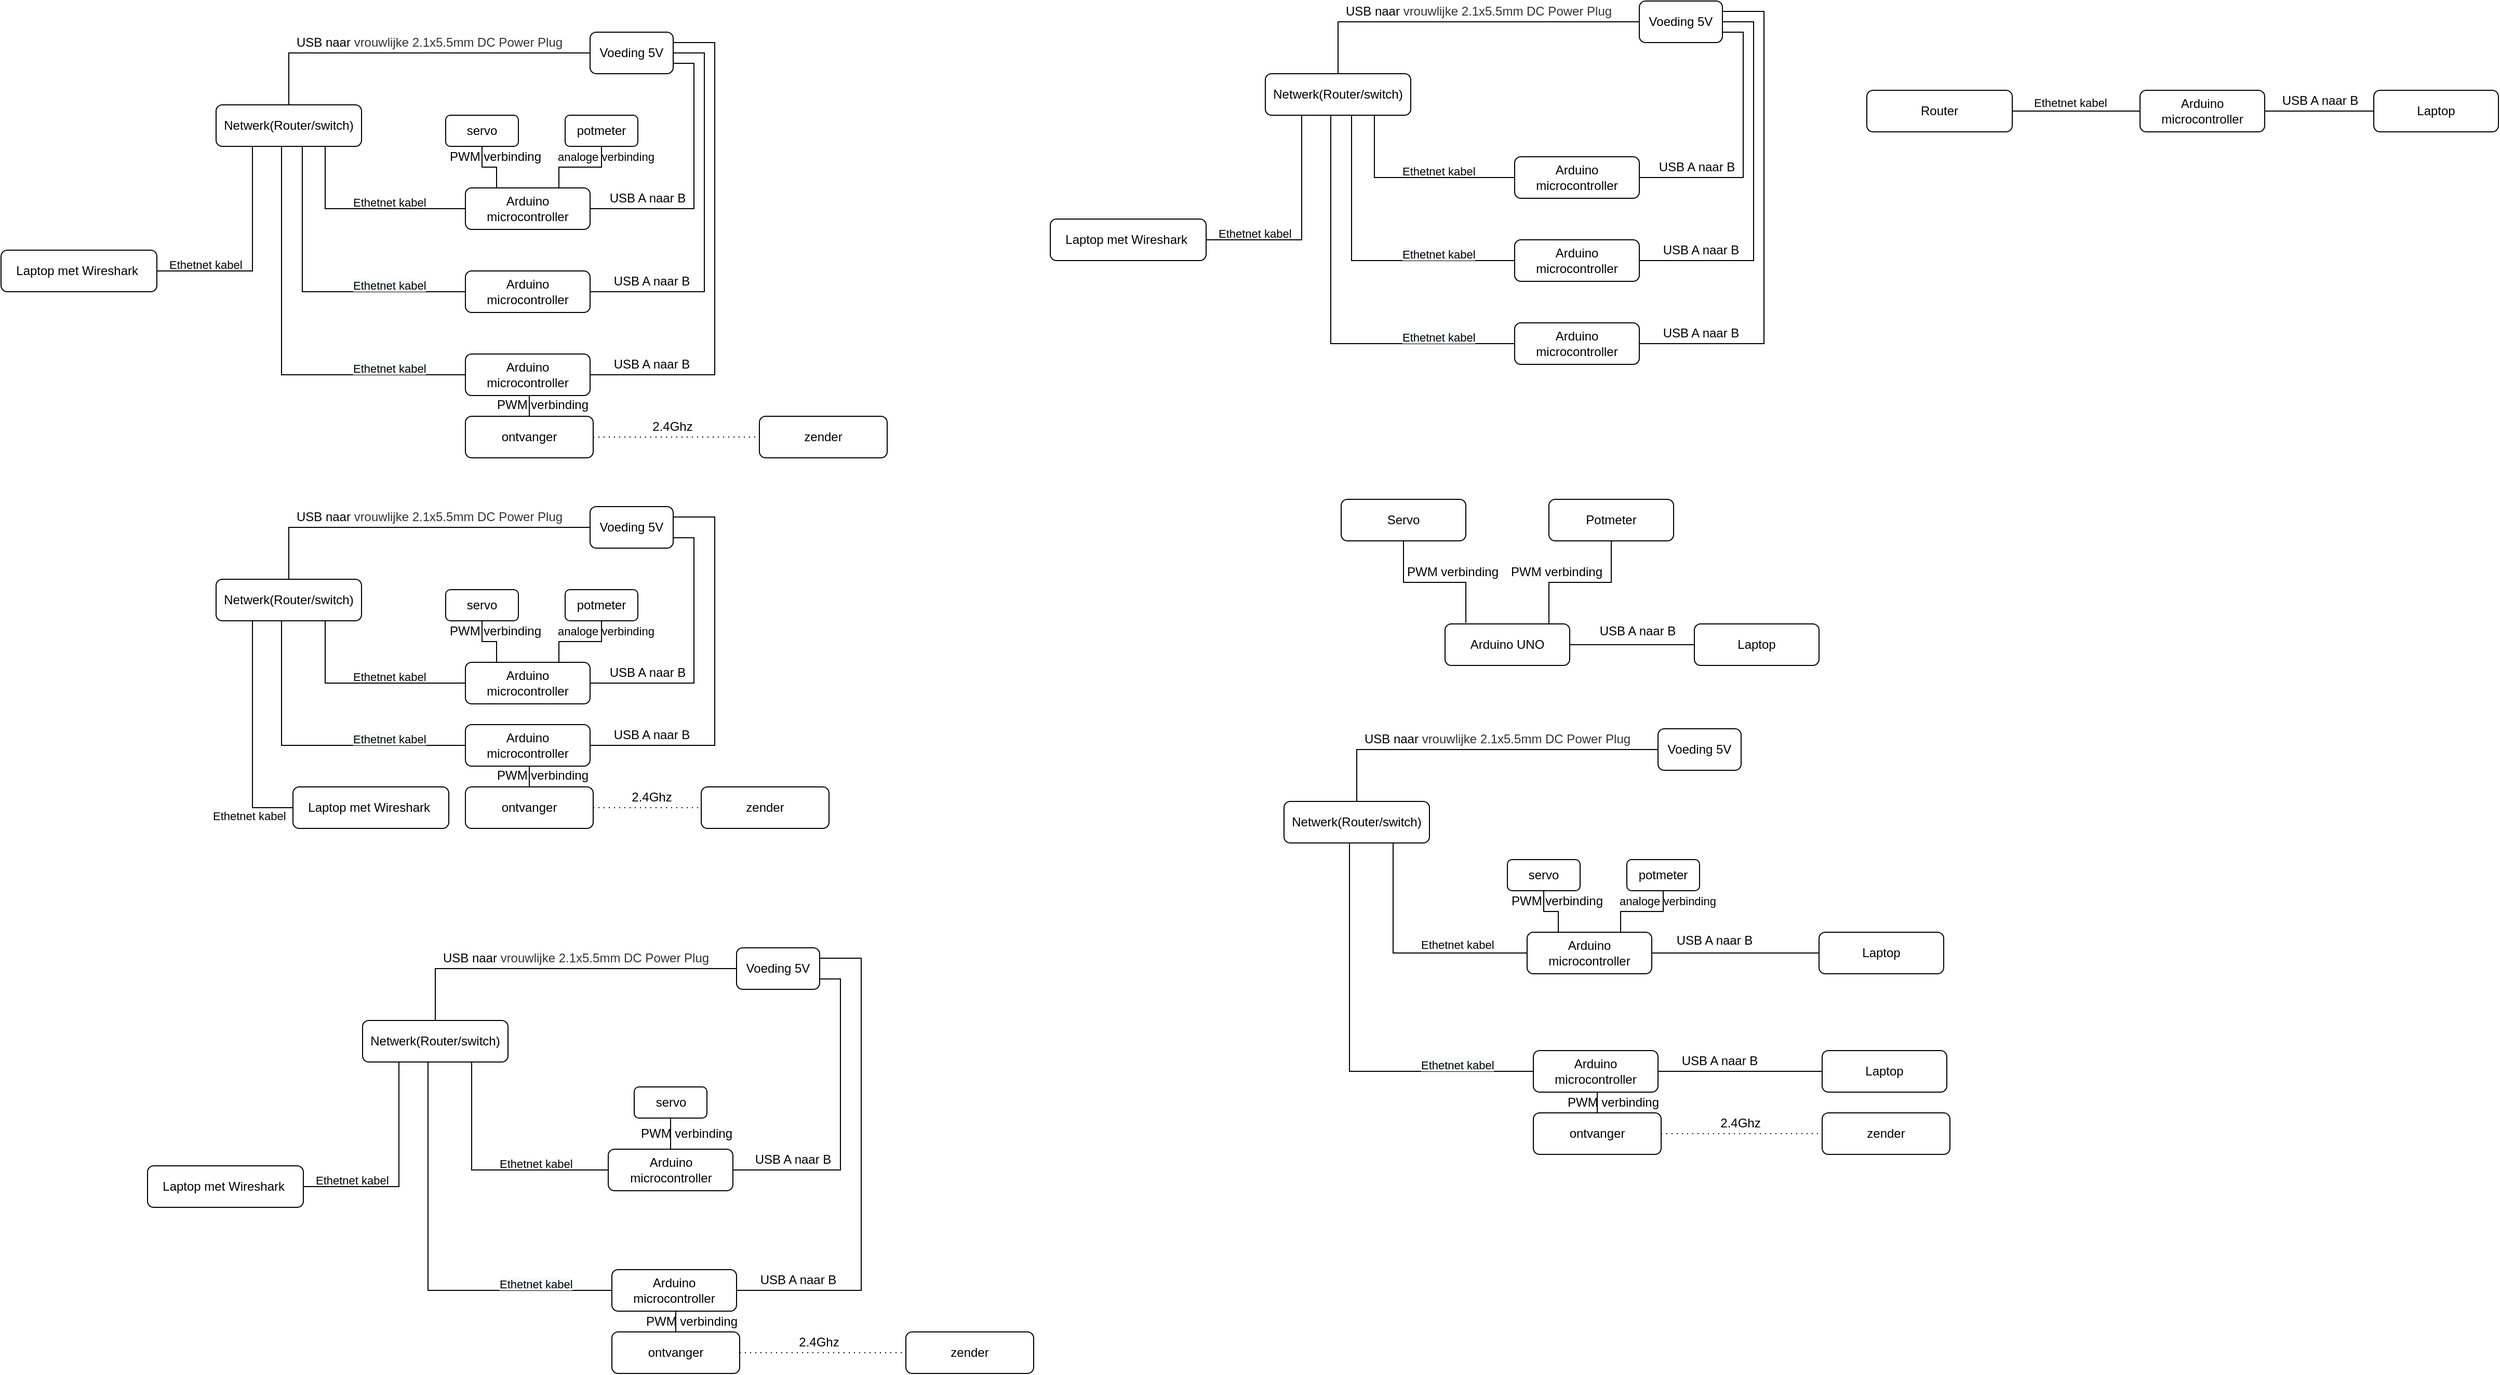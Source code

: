 <mxfile version="14.1.8" type="device"><diagram id="C5RBs43oDa-KdzZeNtuy" name="Page-1"><mxGraphModel dx="2000" dy="2437" grid="0" gridSize="10" guides="1" tooltips="1" connect="1" arrows="1" fold="1" page="1" pageScale="1" pageWidth="4681" pageHeight="3300" background="#FFFFFF" math="0" shadow="0"><root><mxCell id="WIyWlLk6GJQsqaUBKTNV-0"/><mxCell id="WIyWlLk6GJQsqaUBKTNV-1" parent="WIyWlLk6GJQsqaUBKTNV-0"/><mxCell id="WIyWlLk6GJQsqaUBKTNV-2" value="" style="rounded=0;html=1;jettySize=auto;orthogonalLoop=1;fontSize=11;endArrow=none;endFill=0;endSize=8;strokeWidth=1;shadow=0;labelBackgroundColor=none;edgeStyle=orthogonalEdgeStyle;entryX=0.75;entryY=1;entryDx=0;entryDy=0;" parent="WIyWlLk6GJQsqaUBKTNV-1" source="WIyWlLk6GJQsqaUBKTNV-3" target="z9-sI51_snpY3DfOJgvb-4" edge="1"><mxGeometry x="-0.385" y="-10" relative="1" as="geometry"><mxPoint x="397" y="280" as="targetPoint"/><mxPoint as="offset"/></mxGeometry></mxCell><mxCell id="WIyWlLk6GJQsqaUBKTNV-3" value="Arduino microcontroller" style="rounded=1;whiteSpace=wrap;html=1;fontSize=12;glass=0;strokeWidth=1;shadow=0;" parent="WIyWlLk6GJQsqaUBKTNV-1" vertex="1"><mxGeometry x="477" y="220" width="120" height="40" as="geometry"/></mxCell><mxCell id="z9-sI51_snpY3DfOJgvb-23" style="edgeStyle=orthogonalEdgeStyle;rounded=0;orthogonalLoop=1;jettySize=auto;html=1;exitX=0.25;exitY=1;exitDx=0;exitDy=0;entryX=1;entryY=0.5;entryDx=0;entryDy=0;endArrow=none;endFill=0;" parent="WIyWlLk6GJQsqaUBKTNV-1" source="z9-sI51_snpY3DfOJgvb-4" target="z9-sI51_snpY3DfOJgvb-22" edge="1"><mxGeometry relative="1" as="geometry"><Array as="points"><mxPoint x="272" y="300"/></Array></mxGeometry></mxCell><mxCell id="z9-sI51_snpY3DfOJgvb-4" value="Netwerk(Router/switch)" style="rounded=1;whiteSpace=wrap;html=1;" parent="WIyWlLk6GJQsqaUBKTNV-1" vertex="1"><mxGeometry x="237" y="140" width="140" height="40" as="geometry"/></mxCell><mxCell id="z9-sI51_snpY3DfOJgvb-6" style="edgeStyle=orthogonalEdgeStyle;rounded=0;orthogonalLoop=1;jettySize=auto;html=1;entryX=0.5;entryY=0;entryDx=0;entryDy=0;endArrow=none;endFill=0;" parent="WIyWlLk6GJQsqaUBKTNV-1" source="z9-sI51_snpY3DfOJgvb-5" target="z9-sI51_snpY3DfOJgvb-4" edge="1"><mxGeometry relative="1" as="geometry"/></mxCell><mxCell id="z9-sI51_snpY3DfOJgvb-7" style="edgeStyle=orthogonalEdgeStyle;rounded=0;orthogonalLoop=1;jettySize=auto;html=1;exitX=1;exitY=0.75;exitDx=0;exitDy=0;endArrow=none;endFill=0;entryX=1;entryY=0.5;entryDx=0;entryDy=0;" parent="WIyWlLk6GJQsqaUBKTNV-1" source="z9-sI51_snpY3DfOJgvb-5" target="WIyWlLk6GJQsqaUBKTNV-3" edge="1"><mxGeometry relative="1" as="geometry"><mxPoint x="707" y="170" as="targetPoint"/></mxGeometry></mxCell><mxCell id="z9-sI51_snpY3DfOJgvb-13" style="edgeStyle=orthogonalEdgeStyle;rounded=0;orthogonalLoop=1;jettySize=auto;html=1;exitX=1;exitY=0.5;exitDx=0;exitDy=0;entryX=1;entryY=0.5;entryDx=0;entryDy=0;endArrow=none;endFill=0;" parent="WIyWlLk6GJQsqaUBKTNV-1" source="z9-sI51_snpY3DfOJgvb-5" target="z9-sI51_snpY3DfOJgvb-10" edge="1"><mxGeometry relative="1" as="geometry"><Array as="points"><mxPoint x="707" y="90"/><mxPoint x="707" y="320"/></Array></mxGeometry></mxCell><mxCell id="z9-sI51_snpY3DfOJgvb-14" style="edgeStyle=orthogonalEdgeStyle;rounded=0;orthogonalLoop=1;jettySize=auto;html=1;exitX=1;exitY=0.25;exitDx=0;exitDy=0;entryX=1;entryY=0.5;entryDx=0;entryDy=0;endArrow=none;endFill=0;" parent="WIyWlLk6GJQsqaUBKTNV-1" source="z9-sI51_snpY3DfOJgvb-5" target="z9-sI51_snpY3DfOJgvb-11" edge="1"><mxGeometry relative="1" as="geometry"><Array as="points"><mxPoint x="717" y="80"/><mxPoint x="717" y="400"/></Array></mxGeometry></mxCell><mxCell id="z9-sI51_snpY3DfOJgvb-5" value="Voeding 5V" style="rounded=1;whiteSpace=wrap;html=1;" parent="WIyWlLk6GJQsqaUBKTNV-1" vertex="1"><mxGeometry x="597" y="70" width="80" height="40" as="geometry"/></mxCell><mxCell id="z9-sI51_snpY3DfOJgvb-8" value="USB A naar B" style="text;html=1;align=center;verticalAlign=middle;resizable=0;points=[];autosize=1;" parent="WIyWlLk6GJQsqaUBKTNV-1" vertex="1"><mxGeometry x="607" y="220" width="90" height="20" as="geometry"/></mxCell><mxCell id="z9-sI51_snpY3DfOJgvb-9" value="&lt;font style=&quot;font-size: 12px&quot;&gt;USB naar&amp;nbsp;&lt;span style=&quot;color: rgb(51 , 51 , 51) ; background-color: rgb(255 , 255 , 255)&quot;&gt;vrouwlijke 2.1x5.5mm DC Power Plug&lt;/span&gt;&lt;/font&gt;" style="text;html=1;align=center;verticalAlign=middle;resizable=0;points=[];autosize=1;" parent="WIyWlLk6GJQsqaUBKTNV-1" vertex="1"><mxGeometry x="307" y="70" width="270" height="20" as="geometry"/></mxCell><mxCell id="z9-sI51_snpY3DfOJgvb-15" style="edgeStyle=orthogonalEdgeStyle;rounded=0;orthogonalLoop=1;jettySize=auto;html=1;entryX=0.5;entryY=1;entryDx=0;entryDy=0;endArrow=none;endFill=0;" parent="WIyWlLk6GJQsqaUBKTNV-1" source="z9-sI51_snpY3DfOJgvb-10" target="z9-sI51_snpY3DfOJgvb-4" edge="1"><mxGeometry relative="1" as="geometry"><Array as="points"><mxPoint x="320" y="320"/><mxPoint x="320" y="180"/></Array></mxGeometry></mxCell><mxCell id="z9-sI51_snpY3DfOJgvb-10" value="Arduino microcontroller" style="rounded=1;whiteSpace=wrap;html=1;fontSize=12;glass=0;strokeWidth=1;shadow=0;" parent="WIyWlLk6GJQsqaUBKTNV-1" vertex="1"><mxGeometry x="477" y="300" width="120" height="40" as="geometry"/></mxCell><mxCell id="z9-sI51_snpY3DfOJgvb-16" style="edgeStyle=orthogonalEdgeStyle;rounded=0;orthogonalLoop=1;jettySize=auto;html=1;exitX=0;exitY=0.5;exitDx=0;exitDy=0;entryX=0.25;entryY=1;entryDx=0;entryDy=0;endArrow=none;endFill=0;" parent="WIyWlLk6GJQsqaUBKTNV-1" source="z9-sI51_snpY3DfOJgvb-11" target="z9-sI51_snpY3DfOJgvb-4" edge="1"><mxGeometry relative="1" as="geometry"><Array as="points"><mxPoint x="300" y="400"/><mxPoint x="300" y="180"/></Array></mxGeometry></mxCell><mxCell id="z9-sI51_snpY3DfOJgvb-76" style="edgeStyle=orthogonalEdgeStyle;rounded=0;orthogonalLoop=1;jettySize=auto;html=1;exitX=0.5;exitY=1;exitDx=0;exitDy=0;entryX=0.5;entryY=0;entryDx=0;entryDy=0;endArrow=none;endFill=0;" parent="WIyWlLk6GJQsqaUBKTNV-1" source="z9-sI51_snpY3DfOJgvb-11" target="z9-sI51_snpY3DfOJgvb-71" edge="1"><mxGeometry relative="1" as="geometry"/></mxCell><mxCell id="z9-sI51_snpY3DfOJgvb-11" value="Arduino microcontroller" style="rounded=1;whiteSpace=wrap;html=1;fontSize=12;glass=0;strokeWidth=1;shadow=0;" parent="WIyWlLk6GJQsqaUBKTNV-1" vertex="1"><mxGeometry x="477" y="380" width="120" height="40" as="geometry"/></mxCell><mxCell id="z9-sI51_snpY3DfOJgvb-17" value="&lt;span style=&quot;color: rgb(0, 0, 0); font-family: helvetica; font-size: 11px; font-style: normal; font-weight: 400; letter-spacing: normal; text-align: center; text-indent: 0px; text-transform: none; word-spacing: 0px; background-color: rgb(248, 249, 250); display: inline; float: none;&quot;&gt;Ethetnet kabel&lt;/span&gt;" style="text;whiteSpace=wrap;html=1;" parent="WIyWlLk6GJQsqaUBKTNV-1" vertex="1"><mxGeometry x="367" y="300" width="100" height="30" as="geometry"/></mxCell><mxCell id="z9-sI51_snpY3DfOJgvb-18" value="&lt;span style=&quot;color: rgb(0, 0, 0); font-family: helvetica; font-size: 11px; font-style: normal; font-weight: 400; letter-spacing: normal; text-align: center; text-indent: 0px; text-transform: none; word-spacing: 0px; background-color: rgb(248, 249, 250); display: inline; float: none;&quot;&gt;Ethetnet kabel&lt;/span&gt;" style="text;whiteSpace=wrap;html=1;" parent="WIyWlLk6GJQsqaUBKTNV-1" vertex="1"><mxGeometry x="367" y="380" width="100" height="30" as="geometry"/></mxCell><mxCell id="z9-sI51_snpY3DfOJgvb-19" value="&lt;span style=&quot;color: rgb(0, 0, 0); font-family: helvetica; font-size: 11px; font-style: normal; font-weight: 400; letter-spacing: normal; text-align: center; text-indent: 0px; text-transform: none; word-spacing: 0px; display: inline; float: none;&quot;&gt;Ethetnet kabel&lt;/span&gt;" style="text;whiteSpace=wrap;html=1;labelBackgroundColor=none;" parent="WIyWlLk6GJQsqaUBKTNV-1" vertex="1"><mxGeometry x="367" y="220" width="100" height="30" as="geometry"/></mxCell><mxCell id="z9-sI51_snpY3DfOJgvb-20" value="USB A naar B" style="text;html=1;align=center;verticalAlign=middle;resizable=0;points=[];autosize=1;" parent="WIyWlLk6GJQsqaUBKTNV-1" vertex="1"><mxGeometry x="611" y="300" width="90" height="20" as="geometry"/></mxCell><mxCell id="z9-sI51_snpY3DfOJgvb-21" value="USB A naar B" style="text;html=1;align=center;verticalAlign=middle;resizable=0;points=[];autosize=1;" parent="WIyWlLk6GJQsqaUBKTNV-1" vertex="1"><mxGeometry x="611" y="380" width="90" height="20" as="geometry"/></mxCell><mxCell id="z9-sI51_snpY3DfOJgvb-22" value="Laptop met Wireshark&amp;nbsp;" style="rounded=1;whiteSpace=wrap;html=1;" parent="WIyWlLk6GJQsqaUBKTNV-1" vertex="1"><mxGeometry x="30" y="280" width="150" height="40" as="geometry"/></mxCell><mxCell id="z9-sI51_snpY3DfOJgvb-24" value="&lt;span style=&quot;color: rgb(0, 0, 0); font-family: helvetica; font-size: 11px; font-style: normal; font-weight: 400; letter-spacing: normal; text-align: center; text-indent: 0px; text-transform: none; word-spacing: 0px; display: inline; float: none;&quot;&gt;Ethetnet kabel&lt;/span&gt;" style="text;whiteSpace=wrap;html=1;labelBackgroundColor=none;" parent="WIyWlLk6GJQsqaUBKTNV-1" vertex="1"><mxGeometry x="190" y="280" width="100" height="30" as="geometry"/></mxCell><mxCell id="z9-sI51_snpY3DfOJgvb-49" value="" style="rounded=0;html=1;jettySize=auto;orthogonalLoop=1;fontSize=11;endArrow=none;endFill=0;endSize=8;strokeWidth=1;shadow=0;labelBackgroundColor=none;edgeStyle=orthogonalEdgeStyle;entryX=0.75;entryY=1;entryDx=0;entryDy=0;" parent="WIyWlLk6GJQsqaUBKTNV-1" source="z9-sI51_snpY3DfOJgvb-50" target="z9-sI51_snpY3DfOJgvb-52" edge="1"><mxGeometry x="-0.385" y="-10" relative="1" as="geometry"><mxPoint x="1407" y="250" as="targetPoint"/><mxPoint as="offset"/></mxGeometry></mxCell><mxCell id="z9-sI51_snpY3DfOJgvb-50" value="Arduino microcontroller" style="rounded=1;whiteSpace=wrap;html=1;fontSize=12;glass=0;strokeWidth=1;shadow=0;" parent="WIyWlLk6GJQsqaUBKTNV-1" vertex="1"><mxGeometry x="1487" y="190" width="120" height="40" as="geometry"/></mxCell><mxCell id="z9-sI51_snpY3DfOJgvb-51" style="edgeStyle=orthogonalEdgeStyle;rounded=0;orthogonalLoop=1;jettySize=auto;html=1;exitX=0.25;exitY=1;exitDx=0;exitDy=0;entryX=1;entryY=0.5;entryDx=0;entryDy=0;endArrow=none;endFill=0;" parent="WIyWlLk6GJQsqaUBKTNV-1" source="z9-sI51_snpY3DfOJgvb-52" target="z9-sI51_snpY3DfOJgvb-69" edge="1"><mxGeometry relative="1" as="geometry"><Array as="points"><mxPoint x="1282" y="270"/></Array></mxGeometry></mxCell><mxCell id="z9-sI51_snpY3DfOJgvb-52" value="Netwerk(Router/switch)" style="rounded=1;whiteSpace=wrap;html=1;" parent="WIyWlLk6GJQsqaUBKTNV-1" vertex="1"><mxGeometry x="1247" y="110" width="140" height="40" as="geometry"/></mxCell><mxCell id="z9-sI51_snpY3DfOJgvb-53" style="edgeStyle=orthogonalEdgeStyle;rounded=0;orthogonalLoop=1;jettySize=auto;html=1;entryX=0.5;entryY=0;entryDx=0;entryDy=0;endArrow=none;endFill=0;" parent="WIyWlLk6GJQsqaUBKTNV-1" source="z9-sI51_snpY3DfOJgvb-57" target="z9-sI51_snpY3DfOJgvb-52" edge="1"><mxGeometry relative="1" as="geometry"/></mxCell><mxCell id="z9-sI51_snpY3DfOJgvb-54" style="edgeStyle=orthogonalEdgeStyle;rounded=0;orthogonalLoop=1;jettySize=auto;html=1;exitX=1;exitY=0.75;exitDx=0;exitDy=0;endArrow=none;endFill=0;entryX=1;entryY=0.5;entryDx=0;entryDy=0;" parent="WIyWlLk6GJQsqaUBKTNV-1" source="z9-sI51_snpY3DfOJgvb-57" target="z9-sI51_snpY3DfOJgvb-50" edge="1"><mxGeometry relative="1" as="geometry"><mxPoint x="1717" y="140" as="targetPoint"/></mxGeometry></mxCell><mxCell id="z9-sI51_snpY3DfOJgvb-55" style="edgeStyle=orthogonalEdgeStyle;rounded=0;orthogonalLoop=1;jettySize=auto;html=1;exitX=1;exitY=0.5;exitDx=0;exitDy=0;entryX=1;entryY=0.5;entryDx=0;entryDy=0;endArrow=none;endFill=0;" parent="WIyWlLk6GJQsqaUBKTNV-1" source="z9-sI51_snpY3DfOJgvb-57" target="z9-sI51_snpY3DfOJgvb-61" edge="1"><mxGeometry relative="1" as="geometry"><Array as="points"><mxPoint x="1717" y="60"/><mxPoint x="1717" y="290"/></Array></mxGeometry></mxCell><mxCell id="z9-sI51_snpY3DfOJgvb-56" style="edgeStyle=orthogonalEdgeStyle;rounded=0;orthogonalLoop=1;jettySize=auto;html=1;exitX=1;exitY=0.25;exitDx=0;exitDy=0;entryX=1;entryY=0.5;entryDx=0;entryDy=0;endArrow=none;endFill=0;" parent="WIyWlLk6GJQsqaUBKTNV-1" source="z9-sI51_snpY3DfOJgvb-57" target="z9-sI51_snpY3DfOJgvb-63" edge="1"><mxGeometry relative="1" as="geometry"><Array as="points"><mxPoint x="1727" y="50"/><mxPoint x="1727" y="370"/></Array></mxGeometry></mxCell><mxCell id="z9-sI51_snpY3DfOJgvb-57" value="Voeding 5V" style="rounded=1;whiteSpace=wrap;html=1;" parent="WIyWlLk6GJQsqaUBKTNV-1" vertex="1"><mxGeometry x="1607" y="40" width="80" height="40" as="geometry"/></mxCell><mxCell id="z9-sI51_snpY3DfOJgvb-58" value="USB A naar B" style="text;html=1;align=center;verticalAlign=middle;resizable=0;points=[];autosize=1;" parent="WIyWlLk6GJQsqaUBKTNV-1" vertex="1"><mxGeometry x="1617" y="190" width="90" height="20" as="geometry"/></mxCell><mxCell id="z9-sI51_snpY3DfOJgvb-59" value="&lt;font style=&quot;font-size: 12px&quot;&gt;USB naar&amp;nbsp;&lt;span style=&quot;color: rgb(51 , 51 , 51) ; background-color: rgb(255 , 255 , 255)&quot;&gt;vrouwlijke 2.1x5.5mm DC Power Plug&lt;/span&gt;&lt;/font&gt;" style="text;html=1;align=center;verticalAlign=middle;resizable=0;points=[];autosize=1;" parent="WIyWlLk6GJQsqaUBKTNV-1" vertex="1"><mxGeometry x="1317" y="40" width="270" height="20" as="geometry"/></mxCell><mxCell id="z9-sI51_snpY3DfOJgvb-60" style="edgeStyle=orthogonalEdgeStyle;rounded=0;orthogonalLoop=1;jettySize=auto;html=1;entryX=0.5;entryY=1;entryDx=0;entryDy=0;endArrow=none;endFill=0;" parent="WIyWlLk6GJQsqaUBKTNV-1" source="z9-sI51_snpY3DfOJgvb-61" target="z9-sI51_snpY3DfOJgvb-52" edge="1"><mxGeometry relative="1" as="geometry"><Array as="points"><mxPoint x="1330" y="290"/><mxPoint x="1330" y="150"/></Array></mxGeometry></mxCell><mxCell id="z9-sI51_snpY3DfOJgvb-61" value="Arduino microcontroller" style="rounded=1;whiteSpace=wrap;html=1;fontSize=12;glass=0;strokeWidth=1;shadow=0;" parent="WIyWlLk6GJQsqaUBKTNV-1" vertex="1"><mxGeometry x="1487" y="270" width="120" height="40" as="geometry"/></mxCell><mxCell id="z9-sI51_snpY3DfOJgvb-62" style="edgeStyle=orthogonalEdgeStyle;rounded=0;orthogonalLoop=1;jettySize=auto;html=1;exitX=0;exitY=0.5;exitDx=0;exitDy=0;entryX=0.25;entryY=1;entryDx=0;entryDy=0;endArrow=none;endFill=0;" parent="WIyWlLk6GJQsqaUBKTNV-1" source="z9-sI51_snpY3DfOJgvb-63" target="z9-sI51_snpY3DfOJgvb-52" edge="1"><mxGeometry relative="1" as="geometry"><Array as="points"><mxPoint x="1310" y="370"/><mxPoint x="1310" y="150"/></Array></mxGeometry></mxCell><mxCell id="z9-sI51_snpY3DfOJgvb-63" value="Arduino microcontroller" style="rounded=1;whiteSpace=wrap;html=1;fontSize=12;glass=0;strokeWidth=1;shadow=0;" parent="WIyWlLk6GJQsqaUBKTNV-1" vertex="1"><mxGeometry x="1487" y="350" width="120" height="40" as="geometry"/></mxCell><mxCell id="z9-sI51_snpY3DfOJgvb-64" value="&lt;span style=&quot;color: rgb(0, 0, 0); font-family: helvetica; font-size: 11px; font-style: normal; font-weight: 400; letter-spacing: normal; text-align: center; text-indent: 0px; text-transform: none; word-spacing: 0px; background-color: rgb(248, 249, 250); display: inline; float: none;&quot;&gt;Ethetnet kabel&lt;/span&gt;" style="text;whiteSpace=wrap;html=1;" parent="WIyWlLk6GJQsqaUBKTNV-1" vertex="1"><mxGeometry x="1377" y="270" width="100" height="30" as="geometry"/></mxCell><mxCell id="z9-sI51_snpY3DfOJgvb-65" value="&lt;span style=&quot;color: rgb(0, 0, 0); font-family: helvetica; font-size: 11px; font-style: normal; font-weight: 400; letter-spacing: normal; text-align: center; text-indent: 0px; text-transform: none; word-spacing: 0px; background-color: rgb(248, 249, 250); display: inline; float: none;&quot;&gt;Ethetnet kabel&lt;/span&gt;" style="text;whiteSpace=wrap;html=1;" parent="WIyWlLk6GJQsqaUBKTNV-1" vertex="1"><mxGeometry x="1377" y="350" width="100" height="30" as="geometry"/></mxCell><mxCell id="z9-sI51_snpY3DfOJgvb-66" value="&lt;span style=&quot;color: rgb(0, 0, 0); font-family: helvetica; font-size: 11px; font-style: normal; font-weight: 400; letter-spacing: normal; text-align: center; text-indent: 0px; text-transform: none; word-spacing: 0px; display: inline; float: none;&quot;&gt;Ethetnet kabel&lt;/span&gt;" style="text;whiteSpace=wrap;html=1;labelBackgroundColor=none;" parent="WIyWlLk6GJQsqaUBKTNV-1" vertex="1"><mxGeometry x="1377" y="190" width="100" height="30" as="geometry"/></mxCell><mxCell id="z9-sI51_snpY3DfOJgvb-67" value="USB A naar B" style="text;html=1;align=center;verticalAlign=middle;resizable=0;points=[];autosize=1;" parent="WIyWlLk6GJQsqaUBKTNV-1" vertex="1"><mxGeometry x="1621" y="270" width="90" height="20" as="geometry"/></mxCell><mxCell id="z9-sI51_snpY3DfOJgvb-68" value="USB A naar B" style="text;html=1;align=center;verticalAlign=middle;resizable=0;points=[];autosize=1;" parent="WIyWlLk6GJQsqaUBKTNV-1" vertex="1"><mxGeometry x="1621" y="350" width="90" height="20" as="geometry"/></mxCell><mxCell id="z9-sI51_snpY3DfOJgvb-69" value="Laptop met Wireshark&amp;nbsp;" style="rounded=1;whiteSpace=wrap;html=1;" parent="WIyWlLk6GJQsqaUBKTNV-1" vertex="1"><mxGeometry x="1040" y="250" width="150" height="40" as="geometry"/></mxCell><mxCell id="z9-sI51_snpY3DfOJgvb-70" value="&lt;span style=&quot;color: rgb(0, 0, 0); font-family: helvetica; font-size: 11px; font-style: normal; font-weight: 400; letter-spacing: normal; text-align: center; text-indent: 0px; text-transform: none; word-spacing: 0px; display: inline; float: none;&quot;&gt;Ethetnet kabel&lt;/span&gt;" style="text;whiteSpace=wrap;html=1;labelBackgroundColor=none;" parent="WIyWlLk6GJQsqaUBKTNV-1" vertex="1"><mxGeometry x="1200" y="250" width="100" height="30" as="geometry"/></mxCell><mxCell id="z9-sI51_snpY3DfOJgvb-74" style="edgeStyle=orthogonalEdgeStyle;rounded=0;orthogonalLoop=1;jettySize=auto;html=1;exitX=1;exitY=0.5;exitDx=0;exitDy=0;entryX=0;entryY=0.5;entryDx=0;entryDy=0;endArrow=none;endFill=0;dashed=1;dashPattern=1 4;" parent="WIyWlLk6GJQsqaUBKTNV-1" source="z9-sI51_snpY3DfOJgvb-71" target="z9-sI51_snpY3DfOJgvb-73" edge="1"><mxGeometry relative="1" as="geometry"/></mxCell><mxCell id="z9-sI51_snpY3DfOJgvb-71" value="ontvanger" style="rounded=1;whiteSpace=wrap;html=1;labelBackgroundColor=none;" parent="WIyWlLk6GJQsqaUBKTNV-1" vertex="1"><mxGeometry x="477" y="440" width="123" height="40" as="geometry"/></mxCell><mxCell id="z9-sI51_snpY3DfOJgvb-73" value="zender" style="rounded=1;whiteSpace=wrap;html=1;labelBackgroundColor=none;" parent="WIyWlLk6GJQsqaUBKTNV-1" vertex="1"><mxGeometry x="760" y="440" width="123" height="40" as="geometry"/></mxCell><mxCell id="z9-sI51_snpY3DfOJgvb-75" value="2.4Ghz" style="text;html=1;align=center;verticalAlign=middle;resizable=0;points=[];autosize=1;" parent="WIyWlLk6GJQsqaUBKTNV-1" vertex="1"><mxGeometry x="651" y="440" width="50" height="20" as="geometry"/></mxCell><mxCell id="z9-sI51_snpY3DfOJgvb-79" style="edgeStyle=orthogonalEdgeStyle;rounded=0;orthogonalLoop=1;jettySize=auto;html=1;exitX=0.5;exitY=1;exitDx=0;exitDy=0;entryX=0.25;entryY=0;entryDx=0;entryDy=0;endArrow=none;endFill=0;" parent="WIyWlLk6GJQsqaUBKTNV-1" source="z9-sI51_snpY3DfOJgvb-77" target="WIyWlLk6GJQsqaUBKTNV-3" edge="1"><mxGeometry relative="1" as="geometry"><Array as="points"><mxPoint x="493" y="200"/><mxPoint x="507" y="200"/></Array></mxGeometry></mxCell><mxCell id="z9-sI51_snpY3DfOJgvb-77" value="servo" style="rounded=1;whiteSpace=wrap;html=1;labelBackgroundColor=none;" parent="WIyWlLk6GJQsqaUBKTNV-1" vertex="1"><mxGeometry x="458" y="150" width="70" height="30" as="geometry"/></mxCell><mxCell id="z9-sI51_snpY3DfOJgvb-80" value="PWM verbinding" style="text;html=1;strokeColor=none;fillColor=none;align=center;verticalAlign=middle;whiteSpace=wrap;rounded=0;labelBackgroundColor=none;" parent="WIyWlLk6GJQsqaUBKTNV-1" vertex="1"><mxGeometry x="451" y="180" width="110" height="20" as="geometry"/></mxCell><mxCell id="z9-sI51_snpY3DfOJgvb-81" value="" style="rounded=0;html=1;jettySize=auto;orthogonalLoop=1;fontSize=11;endArrow=none;endFill=0;endSize=8;strokeWidth=1;shadow=0;labelBackgroundColor=none;edgeStyle=orthogonalEdgeStyle;entryX=0.75;entryY=1;entryDx=0;entryDy=0;" parent="WIyWlLk6GJQsqaUBKTNV-1" source="z9-sI51_snpY3DfOJgvb-82" target="z9-sI51_snpY3DfOJgvb-84" edge="1"><mxGeometry x="-0.385" y="-10" relative="1" as="geometry"><mxPoint x="538" y="1162" as="targetPoint"/><mxPoint as="offset"/></mxGeometry></mxCell><mxCell id="z9-sI51_snpY3DfOJgvb-82" value="Arduino microcontroller" style="rounded=1;whiteSpace=wrap;html=1;fontSize=12;glass=0;strokeWidth=1;shadow=0;" parent="WIyWlLk6GJQsqaUBKTNV-1" vertex="1"><mxGeometry x="614.5" y="1146" width="120" height="40" as="geometry"/></mxCell><mxCell id="z9-sI51_snpY3DfOJgvb-83" style="edgeStyle=orthogonalEdgeStyle;rounded=0;orthogonalLoop=1;jettySize=auto;html=1;exitX=0.25;exitY=1;exitDx=0;exitDy=0;entryX=1;entryY=0.5;entryDx=0;entryDy=0;endArrow=none;endFill=0;" parent="WIyWlLk6GJQsqaUBKTNV-1" source="z9-sI51_snpY3DfOJgvb-84" target="z9-sI51_snpY3DfOJgvb-102" edge="1"><mxGeometry relative="1" as="geometry"><Array as="points"><mxPoint x="413" y="1182"/></Array></mxGeometry></mxCell><mxCell id="z9-sI51_snpY3DfOJgvb-84" value="Netwerk(Router/switch)" style="rounded=1;whiteSpace=wrap;html=1;" parent="WIyWlLk6GJQsqaUBKTNV-1" vertex="1"><mxGeometry x="378" y="1022" width="140" height="40" as="geometry"/></mxCell><mxCell id="z9-sI51_snpY3DfOJgvb-85" style="edgeStyle=orthogonalEdgeStyle;rounded=0;orthogonalLoop=1;jettySize=auto;html=1;entryX=0.5;entryY=0;entryDx=0;entryDy=0;endArrow=none;endFill=0;" parent="WIyWlLk6GJQsqaUBKTNV-1" source="z9-sI51_snpY3DfOJgvb-89" target="z9-sI51_snpY3DfOJgvb-84" edge="1"><mxGeometry relative="1" as="geometry"/></mxCell><mxCell id="z9-sI51_snpY3DfOJgvb-86" style="edgeStyle=orthogonalEdgeStyle;rounded=0;orthogonalLoop=1;jettySize=auto;html=1;exitX=1;exitY=0.75;exitDx=0;exitDy=0;endArrow=none;endFill=0;entryX=1;entryY=0.5;entryDx=0;entryDy=0;" parent="WIyWlLk6GJQsqaUBKTNV-1" source="z9-sI51_snpY3DfOJgvb-89" target="z9-sI51_snpY3DfOJgvb-82" edge="1"><mxGeometry relative="1" as="geometry"><mxPoint x="848" y="1052" as="targetPoint"/></mxGeometry></mxCell><mxCell id="z9-sI51_snpY3DfOJgvb-88" style="edgeStyle=orthogonalEdgeStyle;rounded=0;orthogonalLoop=1;jettySize=auto;html=1;exitX=1;exitY=0.25;exitDx=0;exitDy=0;entryX=1;entryY=0.5;entryDx=0;entryDy=0;endArrow=none;endFill=0;" parent="WIyWlLk6GJQsqaUBKTNV-1" source="z9-sI51_snpY3DfOJgvb-89" target="z9-sI51_snpY3DfOJgvb-96" edge="1"><mxGeometry relative="1" as="geometry"><Array as="points"><mxPoint x="858" y="962"/><mxPoint x="858" y="1282"/></Array></mxGeometry></mxCell><mxCell id="z9-sI51_snpY3DfOJgvb-89" value="Voeding 5V" style="rounded=1;whiteSpace=wrap;html=1;" parent="WIyWlLk6GJQsqaUBKTNV-1" vertex="1"><mxGeometry x="738" y="952" width="80" height="40" as="geometry"/></mxCell><mxCell id="z9-sI51_snpY3DfOJgvb-90" value="USB A naar B" style="text;html=1;align=center;verticalAlign=middle;resizable=0;points=[];autosize=1;" parent="WIyWlLk6GJQsqaUBKTNV-1" vertex="1"><mxGeometry x="747" y="1146" width="90" height="20" as="geometry"/></mxCell><mxCell id="z9-sI51_snpY3DfOJgvb-91" value="&lt;font style=&quot;font-size: 12px&quot;&gt;USB naar&amp;nbsp;&lt;span style=&quot;color: rgb(51 , 51 , 51) ; background-color: rgb(255 , 255 , 255)&quot;&gt;vrouwlijke 2.1x5.5mm DC Power Plug&lt;/span&gt;&lt;/font&gt;" style="text;html=1;align=center;verticalAlign=middle;resizable=0;points=[];autosize=1;" parent="WIyWlLk6GJQsqaUBKTNV-1" vertex="1"><mxGeometry x="448" y="952" width="270" height="20" as="geometry"/></mxCell><mxCell id="z9-sI51_snpY3DfOJgvb-94" style="edgeStyle=orthogonalEdgeStyle;rounded=0;orthogonalLoop=1;jettySize=auto;html=1;exitX=0;exitY=0.5;exitDx=0;exitDy=0;entryX=0.25;entryY=1;entryDx=0;entryDy=0;endArrow=none;endFill=0;" parent="WIyWlLk6GJQsqaUBKTNV-1" source="z9-sI51_snpY3DfOJgvb-96" target="z9-sI51_snpY3DfOJgvb-84" edge="1"><mxGeometry relative="1" as="geometry"><Array as="points"><mxPoint x="441" y="1282"/><mxPoint x="441" y="1062"/></Array></mxGeometry></mxCell><mxCell id="z9-sI51_snpY3DfOJgvb-95" style="edgeStyle=orthogonalEdgeStyle;rounded=0;orthogonalLoop=1;jettySize=auto;html=1;exitX=0.5;exitY=1;exitDx=0;exitDy=0;entryX=0.5;entryY=0;entryDx=0;entryDy=0;endArrow=none;endFill=0;" parent="WIyWlLk6GJQsqaUBKTNV-1" source="z9-sI51_snpY3DfOJgvb-96" target="z9-sI51_snpY3DfOJgvb-105" edge="1"><mxGeometry relative="1" as="geometry"/></mxCell><mxCell id="z9-sI51_snpY3DfOJgvb-96" value="Arduino microcontroller" style="rounded=1;whiteSpace=wrap;html=1;fontSize=12;glass=0;strokeWidth=1;shadow=0;" parent="WIyWlLk6GJQsqaUBKTNV-1" vertex="1"><mxGeometry x="618" y="1262" width="120" height="40" as="geometry"/></mxCell><mxCell id="z9-sI51_snpY3DfOJgvb-98" value="&lt;span style=&quot;color: rgb(0, 0, 0); font-family: helvetica; font-size: 11px; font-style: normal; font-weight: 400; letter-spacing: normal; text-align: center; text-indent: 0px; text-transform: none; word-spacing: 0px; background-color: rgb(248, 249, 250); display: inline; float: none;&quot;&gt;Ethetnet kabel&lt;/span&gt;" style="text;whiteSpace=wrap;html=1;" parent="WIyWlLk6GJQsqaUBKTNV-1" vertex="1"><mxGeometry x="508" y="1262" width="100" height="30" as="geometry"/></mxCell><mxCell id="z9-sI51_snpY3DfOJgvb-99" value="&lt;span style=&quot;color: rgb(0, 0, 0); font-family: helvetica; font-size: 11px; font-style: normal; font-weight: 400; letter-spacing: normal; text-align: center; text-indent: 0px; text-transform: none; word-spacing: 0px; display: inline; float: none;&quot;&gt;Ethetnet kabel&lt;/span&gt;" style="text;whiteSpace=wrap;html=1;labelBackgroundColor=none;" parent="WIyWlLk6GJQsqaUBKTNV-1" vertex="1"><mxGeometry x="508" y="1146" width="100" height="30" as="geometry"/></mxCell><mxCell id="z9-sI51_snpY3DfOJgvb-101" value="USB A naar B" style="text;html=1;align=center;verticalAlign=middle;resizable=0;points=[];autosize=1;" parent="WIyWlLk6GJQsqaUBKTNV-1" vertex="1"><mxGeometry x="752" y="1262" width="90" height="20" as="geometry"/></mxCell><mxCell id="z9-sI51_snpY3DfOJgvb-102" value="Laptop met Wireshark&amp;nbsp;" style="rounded=1;whiteSpace=wrap;html=1;" parent="WIyWlLk6GJQsqaUBKTNV-1" vertex="1"><mxGeometry x="171" y="1162" width="150" height="40" as="geometry"/></mxCell><mxCell id="z9-sI51_snpY3DfOJgvb-103" value="&lt;span style=&quot;color: rgb(0, 0, 0); font-family: helvetica; font-size: 11px; font-style: normal; font-weight: 400; letter-spacing: normal; text-align: center; text-indent: 0px; text-transform: none; word-spacing: 0px; display: inline; float: none;&quot;&gt;Ethetnet kabel&lt;/span&gt;" style="text;whiteSpace=wrap;html=1;labelBackgroundColor=none;" parent="WIyWlLk6GJQsqaUBKTNV-1" vertex="1"><mxGeometry x="331" y="1162" width="100" height="30" as="geometry"/></mxCell><mxCell id="z9-sI51_snpY3DfOJgvb-104" style="edgeStyle=orthogonalEdgeStyle;rounded=0;orthogonalLoop=1;jettySize=auto;html=1;exitX=1;exitY=0.5;exitDx=0;exitDy=0;entryX=0;entryY=0.5;entryDx=0;entryDy=0;endArrow=none;endFill=0;dashed=1;dashPattern=1 4;" parent="WIyWlLk6GJQsqaUBKTNV-1" source="z9-sI51_snpY3DfOJgvb-105" target="z9-sI51_snpY3DfOJgvb-106" edge="1"><mxGeometry relative="1" as="geometry"/></mxCell><mxCell id="z9-sI51_snpY3DfOJgvb-105" value="ontvanger" style="rounded=1;whiteSpace=wrap;html=1;labelBackgroundColor=none;" parent="WIyWlLk6GJQsqaUBKTNV-1" vertex="1"><mxGeometry x="618" y="1322" width="123" height="40" as="geometry"/></mxCell><mxCell id="z9-sI51_snpY3DfOJgvb-106" value="zender" style="rounded=1;whiteSpace=wrap;html=1;labelBackgroundColor=none;" parent="WIyWlLk6GJQsqaUBKTNV-1" vertex="1"><mxGeometry x="901" y="1322" width="123" height="40" as="geometry"/></mxCell><mxCell id="z9-sI51_snpY3DfOJgvb-107" value="2.4Ghz" style="text;html=1;align=center;verticalAlign=middle;resizable=0;points=[];autosize=1;" parent="WIyWlLk6GJQsqaUBKTNV-1" vertex="1"><mxGeometry x="792" y="1322" width="50" height="20" as="geometry"/></mxCell><mxCell id="z9-sI51_snpY3DfOJgvb-108" style="edgeStyle=orthogonalEdgeStyle;rounded=0;orthogonalLoop=1;jettySize=auto;html=1;exitX=0.5;exitY=1;exitDx=0;exitDy=0;entryX=0.5;entryY=0;entryDx=0;entryDy=0;endArrow=none;endFill=0;" parent="WIyWlLk6GJQsqaUBKTNV-1" source="z9-sI51_snpY3DfOJgvb-109" target="z9-sI51_snpY3DfOJgvb-82" edge="1"><mxGeometry relative="1" as="geometry"/></mxCell><mxCell id="z9-sI51_snpY3DfOJgvb-109" value="servo" style="rounded=1;whiteSpace=wrap;html=1;labelBackgroundColor=none;" parent="WIyWlLk6GJQsqaUBKTNV-1" vertex="1"><mxGeometry x="639.5" y="1086" width="70" height="30" as="geometry"/></mxCell><mxCell id="z9-sI51_snpY3DfOJgvb-110" value="PWM verbinding" style="text;html=1;strokeColor=none;fillColor=none;align=center;verticalAlign=middle;whiteSpace=wrap;rounded=0;labelBackgroundColor=none;" parent="WIyWlLk6GJQsqaUBKTNV-1" vertex="1"><mxGeometry x="634.5" y="1121" width="110" height="20" as="geometry"/></mxCell><mxCell id="z9-sI51_snpY3DfOJgvb-112" value="PWM verbinding" style="text;html=1;strokeColor=none;fillColor=none;align=center;verticalAlign=middle;whiteSpace=wrap;rounded=0;labelBackgroundColor=none;" parent="WIyWlLk6GJQsqaUBKTNV-1" vertex="1"><mxGeometry x="639.5" y="1302" width="110" height="20" as="geometry"/></mxCell><mxCell id="z9-sI51_snpY3DfOJgvb-122" style="edgeStyle=orthogonalEdgeStyle;rounded=0;orthogonalLoop=1;jettySize=auto;html=1;exitX=0.5;exitY=1;exitDx=0;exitDy=0;entryX=0.167;entryY=-0.025;entryDx=0;entryDy=0;entryPerimeter=0;endArrow=none;endFill=0;" parent="WIyWlLk6GJQsqaUBKTNV-1" source="z9-sI51_snpY3DfOJgvb-113" target="z9-sI51_snpY3DfOJgvb-115" edge="1"><mxGeometry relative="1" as="geometry"/></mxCell><mxCell id="z9-sI51_snpY3DfOJgvb-113" value="Servo" style="rounded=1;whiteSpace=wrap;html=1;labelBackgroundColor=none;" parent="WIyWlLk6GJQsqaUBKTNV-1" vertex="1"><mxGeometry x="1320" y="520" width="120" height="40" as="geometry"/></mxCell><mxCell id="z9-sI51_snpY3DfOJgvb-114" value="Laptop" style="rounded=1;whiteSpace=wrap;html=1;labelBackgroundColor=none;" parent="WIyWlLk6GJQsqaUBKTNV-1" vertex="1"><mxGeometry x="1660" y="640" width="120" height="40" as="geometry"/></mxCell><mxCell id="z9-sI51_snpY3DfOJgvb-121" style="edgeStyle=orthogonalEdgeStyle;rounded=0;orthogonalLoop=1;jettySize=auto;html=1;exitX=1;exitY=0.5;exitDx=0;exitDy=0;entryX=0;entryY=0.5;entryDx=0;entryDy=0;endArrow=none;endFill=0;" parent="WIyWlLk6GJQsqaUBKTNV-1" source="z9-sI51_snpY3DfOJgvb-115" target="z9-sI51_snpY3DfOJgvb-114" edge="1"><mxGeometry relative="1" as="geometry"/></mxCell><mxCell id="z9-sI51_snpY3DfOJgvb-123" style="edgeStyle=orthogonalEdgeStyle;rounded=0;orthogonalLoop=1;jettySize=auto;html=1;exitX=0.75;exitY=0;exitDx=0;exitDy=0;entryX=0.5;entryY=1;entryDx=0;entryDy=0;endArrow=none;endFill=0;" parent="WIyWlLk6GJQsqaUBKTNV-1" source="z9-sI51_snpY3DfOJgvb-115" target="z9-sI51_snpY3DfOJgvb-120" edge="1"><mxGeometry relative="1" as="geometry"><Array as="points"><mxPoint x="1520" y="640"/><mxPoint x="1520" y="600"/><mxPoint x="1580" y="600"/></Array></mxGeometry></mxCell><mxCell id="z9-sI51_snpY3DfOJgvb-115" value="Arduino UNO" style="rounded=1;whiteSpace=wrap;html=1;labelBackgroundColor=none;" parent="WIyWlLk6GJQsqaUBKTNV-1" vertex="1"><mxGeometry x="1420" y="640" width="120" height="40" as="geometry"/></mxCell><mxCell id="z9-sI51_snpY3DfOJgvb-119" value="USB A naar B" style="text;html=1;align=center;verticalAlign=middle;resizable=0;points=[];autosize=1;" parent="WIyWlLk6GJQsqaUBKTNV-1" vertex="1"><mxGeometry x="1560" y="637" width="90" height="20" as="geometry"/></mxCell><mxCell id="z9-sI51_snpY3DfOJgvb-120" value="Potmeter" style="rounded=1;whiteSpace=wrap;html=1;labelBackgroundColor=none;" parent="WIyWlLk6GJQsqaUBKTNV-1" vertex="1"><mxGeometry x="1520" y="520" width="120" height="40" as="geometry"/></mxCell><mxCell id="z9-sI51_snpY3DfOJgvb-124" value="PWM verbinding" style="text;html=1;align=center;verticalAlign=middle;resizable=0;points=[];autosize=1;" parent="WIyWlLk6GJQsqaUBKTNV-1" vertex="1"><mxGeometry x="1377" y="580" width="100" height="20" as="geometry"/></mxCell><mxCell id="z9-sI51_snpY3DfOJgvb-125" value="PWM verbinding" style="text;html=1;align=center;verticalAlign=middle;resizable=0;points=[];autosize=1;" parent="WIyWlLk6GJQsqaUBKTNV-1" vertex="1"><mxGeometry x="1477" y="580" width="100" height="20" as="geometry"/></mxCell><mxCell id="KsNlmrMQmxEg-ESvIty_-0" value="" style="rounded=0;html=1;jettySize=auto;orthogonalLoop=1;fontSize=11;endArrow=none;endFill=0;endSize=8;strokeWidth=1;shadow=0;labelBackgroundColor=none;edgeStyle=orthogonalEdgeStyle;entryX=1;entryY=0.5;entryDx=0;entryDy=0;" parent="WIyWlLk6GJQsqaUBKTNV-1" source="KsNlmrMQmxEg-ESvIty_-1" target="KsNlmrMQmxEg-ESvIty_-2" edge="1"><mxGeometry x="-0.385" y="-10" relative="1" as="geometry"><mxPoint x="1986" y="266" as="targetPoint"/><mxPoint as="offset"/></mxGeometry></mxCell><mxCell id="KsNlmrMQmxEg-ESvIty_-1" value="Arduino microcontroller" style="rounded=1;whiteSpace=wrap;html=1;fontSize=12;glass=0;strokeWidth=1;shadow=0;" parent="WIyWlLk6GJQsqaUBKTNV-1" vertex="1"><mxGeometry x="2089" y="126" width="120" height="40" as="geometry"/></mxCell><mxCell id="KsNlmrMQmxEg-ESvIty_-2" value="Router" style="rounded=1;whiteSpace=wrap;html=1;" parent="WIyWlLk6GJQsqaUBKTNV-1" vertex="1"><mxGeometry x="1826" y="126" width="140" height="40" as="geometry"/></mxCell><mxCell id="KsNlmrMQmxEg-ESvIty_-3" style="edgeStyle=orthogonalEdgeStyle;rounded=0;orthogonalLoop=1;jettySize=auto;html=1;exitX=0;exitY=0.5;exitDx=0;exitDy=0;endArrow=none;endFill=0;entryX=1;entryY=0.5;entryDx=0;entryDy=0;" parent="WIyWlLk6GJQsqaUBKTNV-1" source="KsNlmrMQmxEg-ESvIty_-7" target="KsNlmrMQmxEg-ESvIty_-1" edge="1"><mxGeometry relative="1" as="geometry"><mxPoint x="2296" y="156" as="targetPoint"/><mxPoint x="2266" y="86" as="sourcePoint"/></mxGeometry></mxCell><mxCell id="KsNlmrMQmxEg-ESvIty_-4" value="USB A naar B" style="text;html=1;align=center;verticalAlign=middle;resizable=0;points=[];autosize=1;" parent="WIyWlLk6GJQsqaUBKTNV-1" vertex="1"><mxGeometry x="2217" y="126" width="90" height="20" as="geometry"/></mxCell><mxCell id="KsNlmrMQmxEg-ESvIty_-5" value="&lt;span style=&quot;color: rgb(0, 0, 0); font-family: helvetica; font-size: 11px; font-style: normal; font-weight: 400; letter-spacing: normal; text-align: center; text-indent: 0px; text-transform: none; word-spacing: 0px; display: inline; float: none;&quot;&gt;Ethetnet kabel&lt;/span&gt;" style="text;whiteSpace=wrap;html=1;labelBackgroundColor=none;" parent="WIyWlLk6GJQsqaUBKTNV-1" vertex="1"><mxGeometry x="1985" y="124" width="100" height="30" as="geometry"/></mxCell><mxCell id="KsNlmrMQmxEg-ESvIty_-7" value="Laptop" style="rounded=1;whiteSpace=wrap;html=1;fontSize=12;glass=0;strokeWidth=1;shadow=0;" parent="WIyWlLk6GJQsqaUBKTNV-1" vertex="1"><mxGeometry x="2314" y="126" width="120" height="40" as="geometry"/></mxCell><mxCell id="KsNlmrMQmxEg-ESvIty_-34" value="" style="rounded=0;html=1;jettySize=auto;orthogonalLoop=1;fontSize=11;endArrow=none;endFill=0;endSize=8;strokeWidth=1;shadow=0;labelBackgroundColor=none;edgeStyle=orthogonalEdgeStyle;entryX=0.75;entryY=1;entryDx=0;entryDy=0;exitX=0;exitY=0.5;exitDx=0;exitDy=0;" parent="WIyWlLk6GJQsqaUBKTNV-1" source="KsNlmrMQmxEg-ESvIty_-63" target="KsNlmrMQmxEg-ESvIty_-37" edge="1"><mxGeometry x="-0.385" y="-10" relative="1" as="geometry"><mxPoint x="1425" y="951" as="targetPoint"/><mxPoint as="offset"/><mxPoint x="1501.5" y="955" as="sourcePoint"/></mxGeometry></mxCell><mxCell id="KsNlmrMQmxEg-ESvIty_-37" value="Netwerk(Router/switch)" style="rounded=1;whiteSpace=wrap;html=1;" parent="WIyWlLk6GJQsqaUBKTNV-1" vertex="1"><mxGeometry x="1265" y="811" width="140" height="40" as="geometry"/></mxCell><mxCell id="KsNlmrMQmxEg-ESvIty_-38" style="edgeStyle=orthogonalEdgeStyle;rounded=0;orthogonalLoop=1;jettySize=auto;html=1;entryX=0.5;entryY=0;entryDx=0;entryDy=0;endArrow=none;endFill=0;" parent="WIyWlLk6GJQsqaUBKTNV-1" source="KsNlmrMQmxEg-ESvIty_-41" target="KsNlmrMQmxEg-ESvIty_-37" edge="1"><mxGeometry relative="1" as="geometry"/></mxCell><mxCell id="KsNlmrMQmxEg-ESvIty_-39" style="edgeStyle=orthogonalEdgeStyle;rounded=0;orthogonalLoop=1;jettySize=auto;html=1;endArrow=none;endFill=0;entryX=1;entryY=0.5;entryDx=0;entryDy=0;" parent="WIyWlLk6GJQsqaUBKTNV-1" source="KsNlmrMQmxEg-ESvIty_-70" target="KsNlmrMQmxEg-ESvIty_-63" edge="1"><mxGeometry relative="1" as="geometry"><mxPoint x="1621.5" y="955" as="targetPoint"/><mxPoint x="1853" y="957" as="sourcePoint"/></mxGeometry></mxCell><mxCell id="KsNlmrMQmxEg-ESvIty_-40" style="edgeStyle=orthogonalEdgeStyle;rounded=0;orthogonalLoop=1;jettySize=auto;html=1;entryX=1;entryY=0.5;entryDx=0;entryDy=0;endArrow=none;endFill=0;exitX=0;exitY=0.5;exitDx=0;exitDy=0;" parent="WIyWlLk6GJQsqaUBKTNV-1" source="KsNlmrMQmxEg-ESvIty_-71" target="KsNlmrMQmxEg-ESvIty_-46" edge="1"><mxGeometry relative="1" as="geometry"><Array as="points"><mxPoint x="1784" y="1071"/></Array><mxPoint x="1777" y="1059" as="sourcePoint"/></mxGeometry></mxCell><mxCell id="KsNlmrMQmxEg-ESvIty_-41" value="Voeding 5V" style="rounded=1;whiteSpace=wrap;html=1;" parent="WIyWlLk6GJQsqaUBKTNV-1" vertex="1"><mxGeometry x="1625" y="741" width="80" height="40" as="geometry"/></mxCell><mxCell id="KsNlmrMQmxEg-ESvIty_-42" value="USB A naar B" style="text;html=1;align=center;verticalAlign=middle;resizable=0;points=[];autosize=1;" parent="WIyWlLk6GJQsqaUBKTNV-1" vertex="1"><mxGeometry x="1634" y="935" width="90" height="20" as="geometry"/></mxCell><mxCell id="KsNlmrMQmxEg-ESvIty_-43" value="&lt;font style=&quot;font-size: 12px&quot;&gt;USB naar&amp;nbsp;&lt;span style=&quot;color: rgb(51 , 51 , 51) ; background-color: rgb(255 , 255 , 255)&quot;&gt;vrouwlijke 2.1x5.5mm DC Power Plug&lt;/span&gt;&lt;/font&gt;" style="text;html=1;align=center;verticalAlign=middle;resizable=0;points=[];autosize=1;" parent="WIyWlLk6GJQsqaUBKTNV-1" vertex="1"><mxGeometry x="1335" y="741" width="270" height="20" as="geometry"/></mxCell><mxCell id="KsNlmrMQmxEg-ESvIty_-44" style="edgeStyle=orthogonalEdgeStyle;rounded=0;orthogonalLoop=1;jettySize=auto;html=1;exitX=0;exitY=0.5;exitDx=0;exitDy=0;entryX=0.25;entryY=1;entryDx=0;entryDy=0;endArrow=none;endFill=0;" parent="WIyWlLk6GJQsqaUBKTNV-1" source="KsNlmrMQmxEg-ESvIty_-46" target="KsNlmrMQmxEg-ESvIty_-37" edge="1"><mxGeometry relative="1" as="geometry"><Array as="points"><mxPoint x="1328" y="1071"/><mxPoint x="1328" y="851"/></Array></mxGeometry></mxCell><mxCell id="KsNlmrMQmxEg-ESvIty_-45" style="edgeStyle=orthogonalEdgeStyle;rounded=0;orthogonalLoop=1;jettySize=auto;html=1;exitX=0.5;exitY=1;exitDx=0;exitDy=0;entryX=0.5;entryY=0;entryDx=0;entryDy=0;endArrow=none;endFill=0;" parent="WIyWlLk6GJQsqaUBKTNV-1" source="KsNlmrMQmxEg-ESvIty_-46" target="KsNlmrMQmxEg-ESvIty_-53" edge="1"><mxGeometry relative="1" as="geometry"/></mxCell><mxCell id="KsNlmrMQmxEg-ESvIty_-46" value="Arduino microcontroller" style="rounded=1;whiteSpace=wrap;html=1;fontSize=12;glass=0;strokeWidth=1;shadow=0;" parent="WIyWlLk6GJQsqaUBKTNV-1" vertex="1"><mxGeometry x="1505" y="1051" width="120" height="40" as="geometry"/></mxCell><mxCell id="KsNlmrMQmxEg-ESvIty_-47" value="&lt;span style=&quot;color: rgb(0, 0, 0); font-family: helvetica; font-size: 11px; font-style: normal; font-weight: 400; letter-spacing: normal; text-align: center; text-indent: 0px; text-transform: none; word-spacing: 0px; background-color: rgb(248, 249, 250); display: inline; float: none;&quot;&gt;Ethetnet kabel&lt;/span&gt;" style="text;whiteSpace=wrap;html=1;" parent="WIyWlLk6GJQsqaUBKTNV-1" vertex="1"><mxGeometry x="1395" y="1051" width="100" height="30" as="geometry"/></mxCell><mxCell id="KsNlmrMQmxEg-ESvIty_-48" value="&lt;span style=&quot;color: rgb(0, 0, 0); font-family: helvetica; font-size: 11px; font-style: normal; font-weight: 400; letter-spacing: normal; text-align: center; text-indent: 0px; text-transform: none; word-spacing: 0px; display: inline; float: none;&quot;&gt;Ethetnet kabel&lt;/span&gt;" style="text;whiteSpace=wrap;html=1;labelBackgroundColor=none;" parent="WIyWlLk6GJQsqaUBKTNV-1" vertex="1"><mxGeometry x="1395" y="935" width="100" height="30" as="geometry"/></mxCell><mxCell id="KsNlmrMQmxEg-ESvIty_-49" value="USB A naar B" style="text;html=1;align=center;verticalAlign=middle;resizable=0;points=[];autosize=1;" parent="WIyWlLk6GJQsqaUBKTNV-1" vertex="1"><mxGeometry x="1639" y="1051" width="90" height="20" as="geometry"/></mxCell><mxCell id="KsNlmrMQmxEg-ESvIty_-52" style="edgeStyle=orthogonalEdgeStyle;rounded=0;orthogonalLoop=1;jettySize=auto;html=1;exitX=1;exitY=0.5;exitDx=0;exitDy=0;entryX=0;entryY=0.5;entryDx=0;entryDy=0;endArrow=none;endFill=0;dashed=1;dashPattern=1 4;" parent="WIyWlLk6GJQsqaUBKTNV-1" source="KsNlmrMQmxEg-ESvIty_-53" target="KsNlmrMQmxEg-ESvIty_-54" edge="1"><mxGeometry relative="1" as="geometry"/></mxCell><mxCell id="KsNlmrMQmxEg-ESvIty_-53" value="ontvanger" style="rounded=1;whiteSpace=wrap;html=1;labelBackgroundColor=none;" parent="WIyWlLk6GJQsqaUBKTNV-1" vertex="1"><mxGeometry x="1505" y="1111" width="123" height="40" as="geometry"/></mxCell><mxCell id="KsNlmrMQmxEg-ESvIty_-54" value="zender" style="rounded=1;whiteSpace=wrap;html=1;labelBackgroundColor=none;" parent="WIyWlLk6GJQsqaUBKTNV-1" vertex="1"><mxGeometry x="1783" y="1111" width="123" height="40" as="geometry"/></mxCell><mxCell id="KsNlmrMQmxEg-ESvIty_-55" value="2.4Ghz" style="text;html=1;align=center;verticalAlign=middle;resizable=0;points=[];autosize=1;" parent="WIyWlLk6GJQsqaUBKTNV-1" vertex="1"><mxGeometry x="1679" y="1111" width="50" height="20" as="geometry"/></mxCell><mxCell id="KsNlmrMQmxEg-ESvIty_-59" value="PWM verbinding" style="text;html=1;strokeColor=none;fillColor=none;align=center;verticalAlign=middle;whiteSpace=wrap;rounded=0;labelBackgroundColor=none;" parent="WIyWlLk6GJQsqaUBKTNV-1" vertex="1"><mxGeometry x="1526.5" y="1091" width="110" height="20" as="geometry"/></mxCell><mxCell id="KsNlmrMQmxEg-ESvIty_-61" style="edgeStyle=orthogonalEdgeStyle;rounded=0;orthogonalLoop=1;jettySize=auto;html=1;entryX=0.75;entryY=0;entryDx=0;entryDy=0;endArrow=none;endFill=0;" parent="WIyWlLk6GJQsqaUBKTNV-1" source="KsNlmrMQmxEg-ESvIty_-60" target="WIyWlLk6GJQsqaUBKTNV-3" edge="1"><mxGeometry relative="1" as="geometry"/></mxCell><mxCell id="KsNlmrMQmxEg-ESvIty_-62" value="analoge verbinding" style="edgeLabel;html=1;align=center;verticalAlign=middle;resizable=0;points=[];labelBackgroundColor=none;" parent="KsNlmrMQmxEg-ESvIty_-61" vertex="1" connectable="0"><mxGeometry x="-0.253" y="-1" relative="1" as="geometry"><mxPoint x="13.78" y="-9.01" as="offset"/></mxGeometry></mxCell><mxCell id="KsNlmrMQmxEg-ESvIty_-60" value="potmeter" style="rounded=1;whiteSpace=wrap;html=1;labelBackgroundColor=none;" parent="WIyWlLk6GJQsqaUBKTNV-1" vertex="1"><mxGeometry x="573" y="150" width="70" height="30" as="geometry"/></mxCell><mxCell id="KsNlmrMQmxEg-ESvIty_-63" value="Arduino microcontroller" style="rounded=1;whiteSpace=wrap;html=1;fontSize=12;glass=0;strokeWidth=1;shadow=0;" parent="WIyWlLk6GJQsqaUBKTNV-1" vertex="1"><mxGeometry x="1499" y="937" width="120" height="40" as="geometry"/></mxCell><mxCell id="KsNlmrMQmxEg-ESvIty_-64" style="edgeStyle=orthogonalEdgeStyle;rounded=0;orthogonalLoop=1;jettySize=auto;html=1;exitX=0.5;exitY=1;exitDx=0;exitDy=0;entryX=0.25;entryY=0;entryDx=0;entryDy=0;endArrow=none;endFill=0;" parent="WIyWlLk6GJQsqaUBKTNV-1" source="KsNlmrMQmxEg-ESvIty_-65" target="KsNlmrMQmxEg-ESvIty_-63" edge="1"><mxGeometry relative="1" as="geometry"><Array as="points"><mxPoint x="1515" y="917"/><mxPoint x="1529" y="917"/></Array></mxGeometry></mxCell><mxCell id="KsNlmrMQmxEg-ESvIty_-65" value="servo" style="rounded=1;whiteSpace=wrap;html=1;labelBackgroundColor=none;" parent="WIyWlLk6GJQsqaUBKTNV-1" vertex="1"><mxGeometry x="1480" y="867" width="70" height="30" as="geometry"/></mxCell><mxCell id="KsNlmrMQmxEg-ESvIty_-66" value="PWM verbinding" style="text;html=1;strokeColor=none;fillColor=none;align=center;verticalAlign=middle;whiteSpace=wrap;rounded=0;labelBackgroundColor=none;" parent="WIyWlLk6GJQsqaUBKTNV-1" vertex="1"><mxGeometry x="1473" y="897" width="110" height="20" as="geometry"/></mxCell><mxCell id="KsNlmrMQmxEg-ESvIty_-67" style="edgeStyle=orthogonalEdgeStyle;rounded=0;orthogonalLoop=1;jettySize=auto;html=1;entryX=0.75;entryY=0;entryDx=0;entryDy=0;endArrow=none;endFill=0;" parent="WIyWlLk6GJQsqaUBKTNV-1" source="KsNlmrMQmxEg-ESvIty_-69" target="KsNlmrMQmxEg-ESvIty_-63" edge="1"><mxGeometry relative="1" as="geometry"/></mxCell><mxCell id="KsNlmrMQmxEg-ESvIty_-68" value="analoge verbinding" style="edgeLabel;html=1;align=center;verticalAlign=middle;resizable=0;points=[];labelBackgroundColor=none;" parent="KsNlmrMQmxEg-ESvIty_-67" vertex="1" connectable="0"><mxGeometry x="-0.253" y="-1" relative="1" as="geometry"><mxPoint x="13.78" y="-9.01" as="offset"/></mxGeometry></mxCell><mxCell id="KsNlmrMQmxEg-ESvIty_-69" value="potmeter" style="rounded=1;whiteSpace=wrap;html=1;labelBackgroundColor=none;" parent="WIyWlLk6GJQsqaUBKTNV-1" vertex="1"><mxGeometry x="1595" y="867" width="70" height="30" as="geometry"/></mxCell><mxCell id="KsNlmrMQmxEg-ESvIty_-70" value="Laptop" style="rounded=1;whiteSpace=wrap;html=1;labelBackgroundColor=none;" parent="WIyWlLk6GJQsqaUBKTNV-1" vertex="1"><mxGeometry x="1780" y="937" width="120" height="40" as="geometry"/></mxCell><mxCell id="KsNlmrMQmxEg-ESvIty_-71" value="Laptop" style="rounded=1;whiteSpace=wrap;html=1;labelBackgroundColor=none;" parent="WIyWlLk6GJQsqaUBKTNV-1" vertex="1"><mxGeometry x="1783" y="1051" width="120" height="40" as="geometry"/></mxCell><mxCell id="fDa8V5471jlZmVZN_2WD-0" value="PWM verbinding" style="text;html=1;align=center;verticalAlign=middle;resizable=0;points=[];autosize=1;" vertex="1" parent="WIyWlLk6GJQsqaUBKTNV-1"><mxGeometry x="502" y="420" width="98" height="18" as="geometry"/></mxCell><mxCell id="fDa8V5471jlZmVZN_2WD-1" value="" style="rounded=0;html=1;jettySize=auto;orthogonalLoop=1;fontSize=11;endArrow=none;endFill=0;endSize=8;strokeWidth=1;shadow=0;labelBackgroundColor=none;edgeStyle=orthogonalEdgeStyle;entryX=0.75;entryY=1;entryDx=0;entryDy=0;" edge="1" parent="WIyWlLk6GJQsqaUBKTNV-1" source="fDa8V5471jlZmVZN_2WD-2" target="fDa8V5471jlZmVZN_2WD-4"><mxGeometry x="-0.385" y="-10" relative="1" as="geometry"><mxPoint x="397" y="737" as="targetPoint"/><mxPoint as="offset"/></mxGeometry></mxCell><mxCell id="fDa8V5471jlZmVZN_2WD-2" value="Arduino microcontroller" style="rounded=1;whiteSpace=wrap;html=1;fontSize=12;glass=0;strokeWidth=1;shadow=0;" vertex="1" parent="WIyWlLk6GJQsqaUBKTNV-1"><mxGeometry x="477" y="677" width="120" height="40" as="geometry"/></mxCell><mxCell id="fDa8V5471jlZmVZN_2WD-3" style="edgeStyle=orthogonalEdgeStyle;rounded=0;orthogonalLoop=1;jettySize=auto;html=1;exitX=0.25;exitY=1;exitDx=0;exitDy=0;entryX=0;entryY=0.5;entryDx=0;entryDy=0;endArrow=none;endFill=0;" edge="1" parent="WIyWlLk6GJQsqaUBKTNV-1" source="fDa8V5471jlZmVZN_2WD-4" target="fDa8V5471jlZmVZN_2WD-22"><mxGeometry relative="1" as="geometry"><Array as="points"><mxPoint x="272" y="817"/></Array></mxGeometry></mxCell><mxCell id="fDa8V5471jlZmVZN_2WD-4" value="Netwerk(Router/switch)" style="rounded=1;whiteSpace=wrap;html=1;" vertex="1" parent="WIyWlLk6GJQsqaUBKTNV-1"><mxGeometry x="237" y="597" width="140" height="40" as="geometry"/></mxCell><mxCell id="fDa8V5471jlZmVZN_2WD-5" style="edgeStyle=orthogonalEdgeStyle;rounded=0;orthogonalLoop=1;jettySize=auto;html=1;entryX=0.5;entryY=0;entryDx=0;entryDy=0;endArrow=none;endFill=0;" edge="1" parent="WIyWlLk6GJQsqaUBKTNV-1" source="fDa8V5471jlZmVZN_2WD-9" target="fDa8V5471jlZmVZN_2WD-4"><mxGeometry relative="1" as="geometry"/></mxCell><mxCell id="fDa8V5471jlZmVZN_2WD-6" style="edgeStyle=orthogonalEdgeStyle;rounded=0;orthogonalLoop=1;jettySize=auto;html=1;exitX=1;exitY=0.75;exitDx=0;exitDy=0;endArrow=none;endFill=0;entryX=1;entryY=0.5;entryDx=0;entryDy=0;" edge="1" parent="WIyWlLk6GJQsqaUBKTNV-1" source="fDa8V5471jlZmVZN_2WD-9" target="fDa8V5471jlZmVZN_2WD-2"><mxGeometry relative="1" as="geometry"><mxPoint x="707" y="627" as="targetPoint"/></mxGeometry></mxCell><mxCell id="fDa8V5471jlZmVZN_2WD-8" style="edgeStyle=orthogonalEdgeStyle;rounded=0;orthogonalLoop=1;jettySize=auto;html=1;exitX=1;exitY=0.25;exitDx=0;exitDy=0;entryX=1;entryY=0.5;entryDx=0;entryDy=0;endArrow=none;endFill=0;" edge="1" parent="WIyWlLk6GJQsqaUBKTNV-1" source="fDa8V5471jlZmVZN_2WD-9" target="fDa8V5471jlZmVZN_2WD-16"><mxGeometry relative="1" as="geometry"><Array as="points"><mxPoint x="717" y="537"/><mxPoint x="717" y="757"/></Array></mxGeometry></mxCell><mxCell id="fDa8V5471jlZmVZN_2WD-9" value="Voeding 5V" style="rounded=1;whiteSpace=wrap;html=1;" vertex="1" parent="WIyWlLk6GJQsqaUBKTNV-1"><mxGeometry x="597" y="527" width="80" height="40" as="geometry"/></mxCell><mxCell id="fDa8V5471jlZmVZN_2WD-10" value="USB A naar B" style="text;html=1;align=center;verticalAlign=middle;resizable=0;points=[];autosize=1;" vertex="1" parent="WIyWlLk6GJQsqaUBKTNV-1"><mxGeometry x="607" y="677" width="90" height="20" as="geometry"/></mxCell><mxCell id="fDa8V5471jlZmVZN_2WD-11" value="&lt;font style=&quot;font-size: 12px&quot;&gt;USB naar&amp;nbsp;&lt;span style=&quot;color: rgb(51 , 51 , 51) ; background-color: rgb(255 , 255 , 255)&quot;&gt;vrouwlijke 2.1x5.5mm DC Power Plug&lt;/span&gt;&lt;/font&gt;" style="text;html=1;align=center;verticalAlign=middle;resizable=0;points=[];autosize=1;" vertex="1" parent="WIyWlLk6GJQsqaUBKTNV-1"><mxGeometry x="307" y="527" width="270" height="20" as="geometry"/></mxCell><mxCell id="fDa8V5471jlZmVZN_2WD-14" style="edgeStyle=orthogonalEdgeStyle;rounded=0;orthogonalLoop=1;jettySize=auto;html=1;exitX=0;exitY=0.5;exitDx=0;exitDy=0;entryX=0.25;entryY=1;entryDx=0;entryDy=0;endArrow=none;endFill=0;" edge="1" parent="WIyWlLk6GJQsqaUBKTNV-1" source="fDa8V5471jlZmVZN_2WD-16" target="fDa8V5471jlZmVZN_2WD-4"><mxGeometry relative="1" as="geometry"><Array as="points"><mxPoint x="300" y="757"/><mxPoint x="300" y="637"/></Array></mxGeometry></mxCell><mxCell id="fDa8V5471jlZmVZN_2WD-15" style="edgeStyle=orthogonalEdgeStyle;rounded=0;orthogonalLoop=1;jettySize=auto;html=1;exitX=0.5;exitY=1;exitDx=0;exitDy=0;entryX=0.5;entryY=0;entryDx=0;entryDy=0;endArrow=none;endFill=0;" edge="1" parent="WIyWlLk6GJQsqaUBKTNV-1" source="fDa8V5471jlZmVZN_2WD-16" target="fDa8V5471jlZmVZN_2WD-25"><mxGeometry relative="1" as="geometry"/></mxCell><mxCell id="fDa8V5471jlZmVZN_2WD-16" value="Arduino microcontroller" style="rounded=1;whiteSpace=wrap;html=1;fontSize=12;glass=0;strokeWidth=1;shadow=0;" vertex="1" parent="WIyWlLk6GJQsqaUBKTNV-1"><mxGeometry x="477" y="737" width="120" height="40" as="geometry"/></mxCell><mxCell id="fDa8V5471jlZmVZN_2WD-18" value="&lt;span style=&quot;color: rgb(0, 0, 0); font-family: helvetica; font-size: 11px; font-style: normal; font-weight: 400; letter-spacing: normal; text-align: center; text-indent: 0px; text-transform: none; word-spacing: 0px; background-color: rgb(248, 249, 250); display: inline; float: none;&quot;&gt;Ethetnet kabel&lt;/span&gt;" style="text;whiteSpace=wrap;html=1;" vertex="1" parent="WIyWlLk6GJQsqaUBKTNV-1"><mxGeometry x="367" y="737" width="100" height="30" as="geometry"/></mxCell><mxCell id="fDa8V5471jlZmVZN_2WD-19" value="&lt;span style=&quot;color: rgb(0, 0, 0); font-family: helvetica; font-size: 11px; font-style: normal; font-weight: 400; letter-spacing: normal; text-align: center; text-indent: 0px; text-transform: none; word-spacing: 0px; display: inline; float: none;&quot;&gt;Ethetnet kabel&lt;/span&gt;" style="text;whiteSpace=wrap;html=1;labelBackgroundColor=none;" vertex="1" parent="WIyWlLk6GJQsqaUBKTNV-1"><mxGeometry x="367" y="677" width="100" height="30" as="geometry"/></mxCell><mxCell id="fDa8V5471jlZmVZN_2WD-21" value="USB A naar B" style="text;html=1;align=center;verticalAlign=middle;resizable=0;points=[];autosize=1;" vertex="1" parent="WIyWlLk6GJQsqaUBKTNV-1"><mxGeometry x="611" y="737" width="90" height="20" as="geometry"/></mxCell><mxCell id="fDa8V5471jlZmVZN_2WD-22" value="Laptop met Wireshark&amp;nbsp;" style="rounded=1;whiteSpace=wrap;html=1;" vertex="1" parent="WIyWlLk6GJQsqaUBKTNV-1"><mxGeometry x="311" y="797" width="150" height="40" as="geometry"/></mxCell><mxCell id="fDa8V5471jlZmVZN_2WD-23" value="&lt;span style=&quot;color: rgb(0, 0, 0); font-family: helvetica; font-size: 11px; font-style: normal; font-weight: 400; letter-spacing: normal; text-align: center; text-indent: 0px; text-transform: none; word-spacing: 0px; display: inline; float: none;&quot;&gt;Ethetnet kabel&lt;/span&gt;" style="text;whiteSpace=wrap;html=1;labelBackgroundColor=none;" vertex="1" parent="WIyWlLk6GJQsqaUBKTNV-1"><mxGeometry x="232" y="811" width="100" height="30" as="geometry"/></mxCell><mxCell id="fDa8V5471jlZmVZN_2WD-24" style="edgeStyle=orthogonalEdgeStyle;rounded=0;orthogonalLoop=1;jettySize=auto;html=1;exitX=1;exitY=0.5;exitDx=0;exitDy=0;entryX=0;entryY=0.5;entryDx=0;entryDy=0;endArrow=none;endFill=0;dashed=1;dashPattern=1 4;" edge="1" parent="WIyWlLk6GJQsqaUBKTNV-1" source="fDa8V5471jlZmVZN_2WD-25" target="fDa8V5471jlZmVZN_2WD-26"><mxGeometry relative="1" as="geometry"/></mxCell><mxCell id="fDa8V5471jlZmVZN_2WD-25" value="ontvanger" style="rounded=1;whiteSpace=wrap;html=1;labelBackgroundColor=none;" vertex="1" parent="WIyWlLk6GJQsqaUBKTNV-1"><mxGeometry x="477" y="797" width="123" height="40" as="geometry"/></mxCell><mxCell id="fDa8V5471jlZmVZN_2WD-26" value="zender" style="rounded=1;whiteSpace=wrap;html=1;labelBackgroundColor=none;" vertex="1" parent="WIyWlLk6GJQsqaUBKTNV-1"><mxGeometry x="704" y="797" width="123" height="40" as="geometry"/></mxCell><mxCell id="fDa8V5471jlZmVZN_2WD-27" value="2.4Ghz" style="text;html=1;align=center;verticalAlign=middle;resizable=0;points=[];autosize=1;" vertex="1" parent="WIyWlLk6GJQsqaUBKTNV-1"><mxGeometry x="631" y="797" width="50" height="20" as="geometry"/></mxCell><mxCell id="fDa8V5471jlZmVZN_2WD-28" style="edgeStyle=orthogonalEdgeStyle;rounded=0;orthogonalLoop=1;jettySize=auto;html=1;exitX=0.5;exitY=1;exitDx=0;exitDy=0;entryX=0.25;entryY=0;entryDx=0;entryDy=0;endArrow=none;endFill=0;" edge="1" parent="WIyWlLk6GJQsqaUBKTNV-1" source="fDa8V5471jlZmVZN_2WD-29" target="fDa8V5471jlZmVZN_2WD-2"><mxGeometry relative="1" as="geometry"><Array as="points"><mxPoint x="493" y="657"/><mxPoint x="507" y="657"/></Array></mxGeometry></mxCell><mxCell id="fDa8V5471jlZmVZN_2WD-29" value="servo" style="rounded=1;whiteSpace=wrap;html=1;labelBackgroundColor=none;" vertex="1" parent="WIyWlLk6GJQsqaUBKTNV-1"><mxGeometry x="458" y="607" width="70" height="30" as="geometry"/></mxCell><mxCell id="fDa8V5471jlZmVZN_2WD-30" value="PWM verbinding" style="text;html=1;strokeColor=none;fillColor=none;align=center;verticalAlign=middle;whiteSpace=wrap;rounded=0;labelBackgroundColor=none;" vertex="1" parent="WIyWlLk6GJQsqaUBKTNV-1"><mxGeometry x="451" y="637" width="110" height="20" as="geometry"/></mxCell><mxCell id="fDa8V5471jlZmVZN_2WD-31" style="edgeStyle=orthogonalEdgeStyle;rounded=0;orthogonalLoop=1;jettySize=auto;html=1;entryX=0.75;entryY=0;entryDx=0;entryDy=0;endArrow=none;endFill=0;" edge="1" parent="WIyWlLk6GJQsqaUBKTNV-1" source="fDa8V5471jlZmVZN_2WD-33" target="fDa8V5471jlZmVZN_2WD-2"><mxGeometry relative="1" as="geometry"/></mxCell><mxCell id="fDa8V5471jlZmVZN_2WD-32" value="analoge verbinding" style="edgeLabel;html=1;align=center;verticalAlign=middle;resizable=0;points=[];labelBackgroundColor=none;" vertex="1" connectable="0" parent="fDa8V5471jlZmVZN_2WD-31"><mxGeometry x="-0.253" y="-1" relative="1" as="geometry"><mxPoint x="13.78" y="-9.01" as="offset"/></mxGeometry></mxCell><mxCell id="fDa8V5471jlZmVZN_2WD-33" value="potmeter" style="rounded=1;whiteSpace=wrap;html=1;labelBackgroundColor=none;" vertex="1" parent="WIyWlLk6GJQsqaUBKTNV-1"><mxGeometry x="573" y="607" width="70" height="30" as="geometry"/></mxCell><mxCell id="fDa8V5471jlZmVZN_2WD-34" value="PWM verbinding" style="text;html=1;align=center;verticalAlign=middle;resizable=0;points=[];autosize=1;" vertex="1" parent="WIyWlLk6GJQsqaUBKTNV-1"><mxGeometry x="502" y="777" width="98" height="18" as="geometry"/></mxCell></root></mxGraphModel></diagram></mxfile>